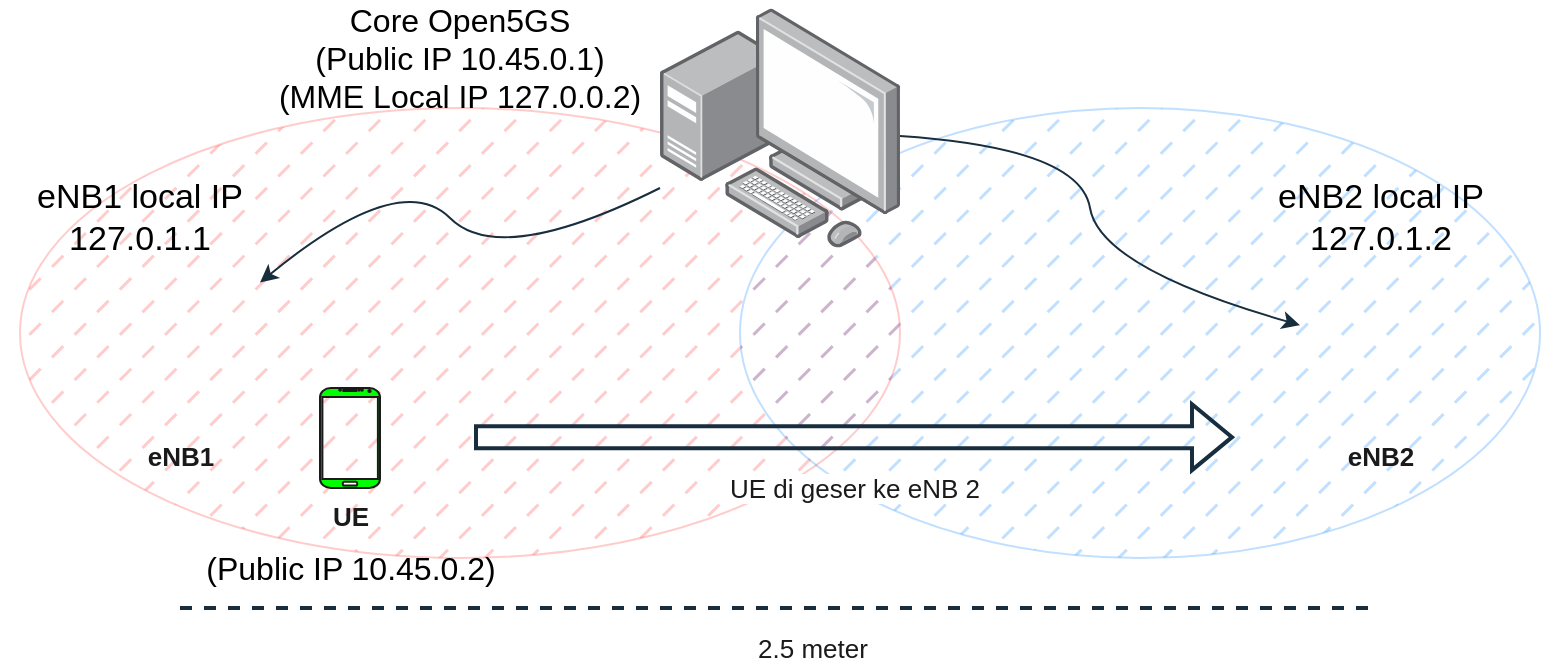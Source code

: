 <mxfile version="20.8.11" type="github">
  <diagram name="Page-1" id="822b0af5-4adb-64df-f703-e8dfc1f81529">
    <mxGraphModel dx="-50" dy="533" grid="1" gridSize="10" guides="1" tooltips="1" connect="1" arrows="1" fold="1" page="1" pageScale="1" pageWidth="1100" pageHeight="850" background="none" math="0" shadow="0">
      <root>
        <mxCell id="0" />
        <mxCell id="1" parent="0" />
        <mxCell id="Kikc22jjKgJuS9xeLuYs-15" value="" style="ellipse;whiteSpace=wrap;html=1;fillStyle=dashed;strokeColor=#3399FF;fontColor=#1A1A1A;fillColor=#3399FF;gradientColor=none;opacity=30;" parent="1" vertex="1">
          <mxGeometry x="1600" y="180" width="400" height="225" as="geometry" />
        </mxCell>
        <mxCell id="Kikc22jjKgJuS9xeLuYs-14" value="" style="ellipse;whiteSpace=wrap;html=1;fillStyle=dashed;strokeColor=#FF0000;fontColor=#1A1A1A;fillColor=#FF0000;gradientColor=none;opacity=20;" parent="1" vertex="1">
          <mxGeometry x="1240" y="180" width="440" height="225" as="geometry" />
        </mxCell>
        <mxCell id="Kikc22jjKgJuS9xeLuYs-2" value="" style="points=[];aspect=fixed;html=1;align=center;shadow=0;dashed=0;image;image=img/lib/allied_telesis/computer_and_terminals/Personal_Computer_with_Server.svg;labelBackgroundColor=none;fillColor=#F5AB50;strokeColor=#909090;fontColor=#1A1A1A;" parent="1" vertex="1">
          <mxGeometry x="1560" y="130" width="120" height="120" as="geometry" />
        </mxCell>
        <mxCell id="Kikc22jjKgJuS9xeLuYs-3" value="&lt;font style=&quot;font-size: 13px;&quot;&gt;&lt;b&gt;eNB1&lt;/b&gt;&lt;/font&gt;" style="shape=image;html=1;verticalAlign=top;verticalLabelPosition=bottom;labelBackgroundColor=none;imageAspect=0;aspect=fixed;image=https://cdn2.iconfinder.com/data/icons/circle-icons-1/64/radiotower-128.png;imageBackground=none;fillColor=#F5AB50;strokeColor=#909090;fontColor=#1A1A1A;" parent="1" vertex="1">
          <mxGeometry x="1280" y="260" width="80" height="80" as="geometry" />
        </mxCell>
        <mxCell id="Kikc22jjKgJuS9xeLuYs-4" value="&lt;font style=&quot;font-size: 13px;&quot;&gt;&lt;b&gt;eNB2&lt;/b&gt;&lt;/font&gt;" style="shape=image;html=1;verticalAlign=top;verticalLabelPosition=bottom;labelBackgroundColor=none;imageAspect=0;aspect=fixed;image=https://cdn2.iconfinder.com/data/icons/circle-icons-1/64/radiotower-128.png;fillColor=#F5AB50;strokeColor=#909090;fontColor=#1A1A1A;" parent="1" vertex="1">
          <mxGeometry x="1880" y="260" width="80" height="80" as="geometry" />
        </mxCell>
        <mxCell id="Kikc22jjKgJuS9xeLuYs-6" value="" style="curved=1;endArrow=classic;html=1;rounded=0;labelBackgroundColor=none;strokeColor=#182E3E;fontColor=default;" parent="1" source="Kikc22jjKgJuS9xeLuYs-2" target="Kikc22jjKgJuS9xeLuYs-3" edge="1">
          <mxGeometry width="50" height="50" relative="1" as="geometry">
            <mxPoint x="1430" y="260" as="sourcePoint" />
            <mxPoint x="1480" y="210" as="targetPoint" />
            <Array as="points">
              <mxPoint x="1480" y="260" />
              <mxPoint x="1430" y="210" />
            </Array>
          </mxGeometry>
        </mxCell>
        <mxCell id="Kikc22jjKgJuS9xeLuYs-9" value="" style="curved=1;endArrow=classic;html=1;rounded=0;labelBackgroundColor=none;strokeColor=#182E3E;fontColor=default;" parent="1" source="Kikc22jjKgJuS9xeLuYs-2" target="Kikc22jjKgJuS9xeLuYs-4" edge="1">
          <mxGeometry width="50" height="50" relative="1" as="geometry">
            <mxPoint x="1720" y="200" as="sourcePoint" />
            <mxPoint x="1770" y="150" as="targetPoint" />
            <Array as="points">
              <mxPoint x="1770" y="200" />
              <mxPoint x="1780" y="260" />
            </Array>
          </mxGeometry>
        </mxCell>
        <mxCell id="Kikc22jjKgJuS9xeLuYs-10" value="" style="endArrow=none;dashed=1;html=1;rounded=0;strokeWidth=2;fontSize=12;strokeColor=#182E3E;labelBackgroundColor=none;fontColor=default;" parent="1" edge="1">
          <mxGeometry width="50" height="50" relative="1" as="geometry">
            <mxPoint x="1320" y="430" as="sourcePoint" />
            <mxPoint x="1920" y="430" as="targetPoint" />
          </mxGeometry>
        </mxCell>
        <mxCell id="Kikc22jjKgJuS9xeLuYs-11" value="2.5 meter" style="edgeLabel;html=1;align=center;verticalAlign=middle;resizable=0;points=[];fontSize=13;labelBorderColor=none;fontColor=#1A1A1A;labelBackgroundColor=none;" parent="Kikc22jjKgJuS9xeLuYs-10" vertex="1" connectable="0">
          <mxGeometry x="0.114" y="-1" relative="1" as="geometry">
            <mxPoint x="-18" y="19" as="offset" />
          </mxGeometry>
        </mxCell>
        <mxCell id="Kikc22jjKgJuS9xeLuYs-12" value="&lt;b&gt;&lt;font style=&quot;font-size: 13px;&quot;&gt;UE&lt;/font&gt;&lt;/b&gt;" style="verticalLabelPosition=bottom;verticalAlign=top;html=1;shadow=0;dashed=0;strokeWidth=1;shape=mxgraph.android.phone2;strokeColor=#1A1A1A;fontColor=#1A1A1A;fillColor=#00FF00;" parent="1" vertex="1">
          <mxGeometry x="1390" y="320" width="30" height="50" as="geometry" />
        </mxCell>
        <mxCell id="Kikc22jjKgJuS9xeLuYs-16" value="" style="shape=flexArrow;endArrow=classic;html=1;rounded=0;strokeColor=#182E3E;strokeWidth=2;fontColor=#1A1A1A;" parent="1" edge="1">
          <mxGeometry width="50" height="50" relative="1" as="geometry">
            <mxPoint x="1467" y="344.57" as="sourcePoint" />
            <mxPoint x="1847" y="344.57" as="targetPoint" />
          </mxGeometry>
        </mxCell>
        <mxCell id="Kikc22jjKgJuS9xeLuYs-17" value="&lt;font style=&quot;font-size: 13px;&quot;&gt;UE di geser ke eNB 2&lt;/font&gt;" style="edgeLabel;html=1;align=center;verticalAlign=middle;resizable=0;points=[];fontColor=#1A1A1A;" parent="Kikc22jjKgJuS9xeLuYs-16" vertex="1" connectable="0">
          <mxGeometry x="0.351" y="1" relative="1" as="geometry">
            <mxPoint x="-67" y="26" as="offset" />
          </mxGeometry>
        </mxCell>
        <mxCell id="zQAd7WFohsTG7v5_ByC_-1" value="&lt;font style=&quot;font-size: 16px;&quot;&gt;Core Open5GS &lt;br&gt;(Public IP 10.45.0.1)&lt;br&gt;(MME Local IP 127.0.0.2)&lt;br&gt;&lt;/font&gt;" style="text;html=1;strokeColor=none;fillColor=none;align=center;verticalAlign=middle;whiteSpace=wrap;rounded=0;" vertex="1" parent="1">
          <mxGeometry x="1360" y="130" width="200" height="50" as="geometry" />
        </mxCell>
        <mxCell id="zQAd7WFohsTG7v5_ByC_-2" value="&lt;font style=&quot;font-size: 17px;&quot;&gt;eNB1 local IP 127.0.1.1&lt;/font&gt;" style="text;html=1;strokeColor=none;fillColor=none;align=center;verticalAlign=middle;whiteSpace=wrap;rounded=0;" vertex="1" parent="1">
          <mxGeometry x="1230" y="210" width="140" height="50" as="geometry" />
        </mxCell>
        <mxCell id="zQAd7WFohsTG7v5_ByC_-3" value="&lt;font style=&quot;font-size: 17px;&quot;&gt;eNB2 local IP 127.0.1.2&lt;/font&gt;" style="text;html=1;strokeColor=none;fillColor=none;align=center;verticalAlign=middle;whiteSpace=wrap;rounded=0;" vertex="1" parent="1">
          <mxGeometry x="1857.5" y="210" width="125" height="50" as="geometry" />
        </mxCell>
        <mxCell id="zQAd7WFohsTG7v5_ByC_-4" value="&lt;font style=&quot;font-size: 16px;&quot;&gt;(Public IP 10.45.0.2)&lt;/font&gt;" style="text;html=1;strokeColor=none;fillColor=none;align=center;verticalAlign=middle;whiteSpace=wrap;rounded=0;" vertex="1" parent="1">
          <mxGeometry x="1327.5" y="395" width="155" height="30" as="geometry" />
        </mxCell>
      </root>
    </mxGraphModel>
  </diagram>
</mxfile>
